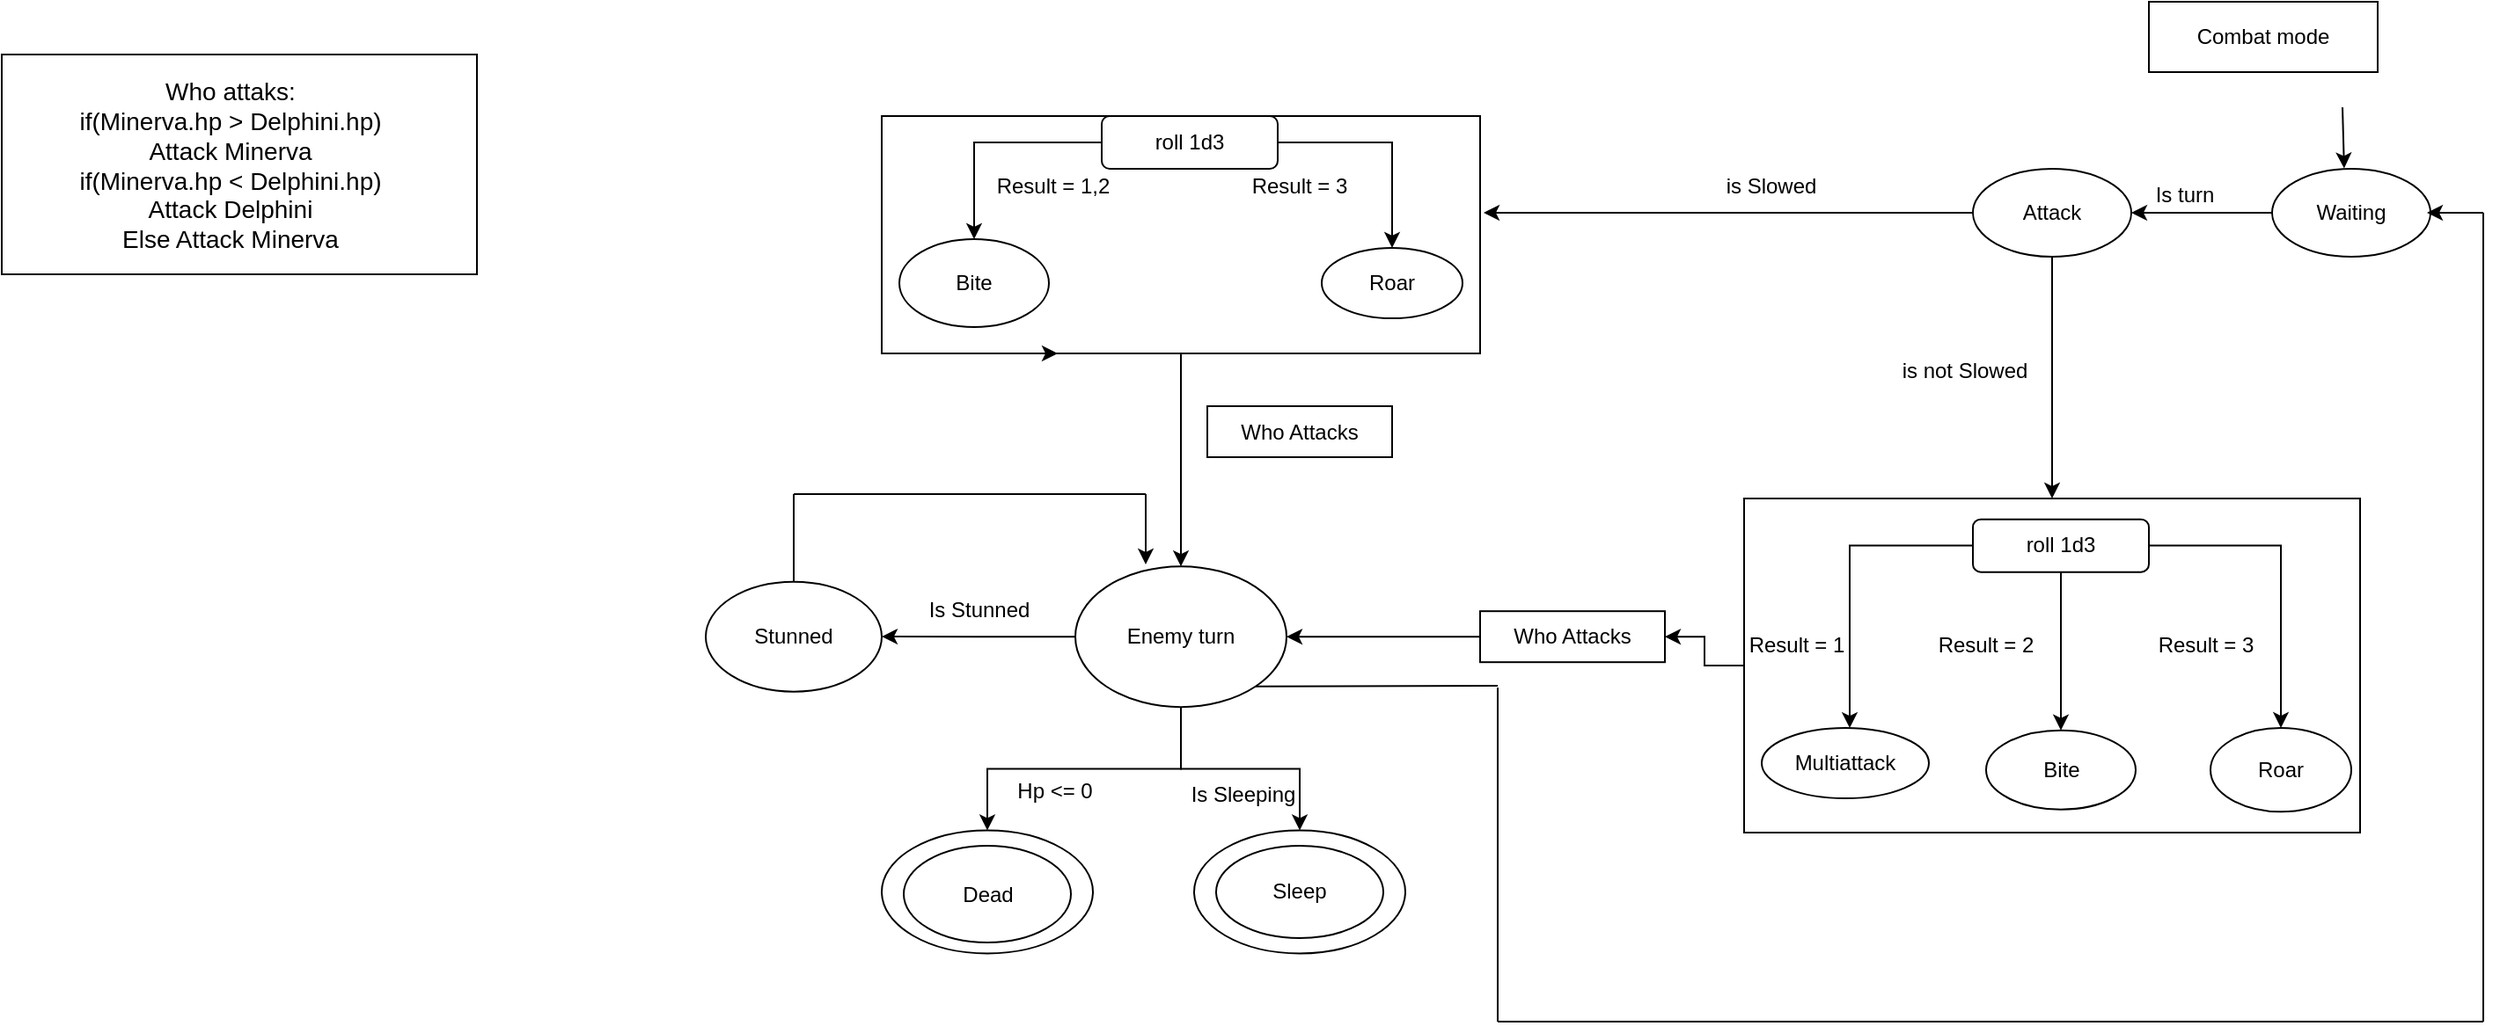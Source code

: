 <mxfile version="14.0.1" type="device" pages="2"><diagram id="P4ZRDU_O6GypaYGWXumH" name="Page-1"><mxGraphModel dx="2957" dy="913" grid="1" gridSize="10" guides="1" tooltips="1" connect="1" arrows="1" fold="1" page="1" pageScale="1" pageWidth="827" pageHeight="1169" math="0" shadow="0"><root><mxCell id="0"/><mxCell id="1" parent="0"/><mxCell id="RdAgjw9jocrTmMNCsOt_-16" value="Combat mode" style="rounded=0;whiteSpace=wrap;html=1;" parent="1" vertex="1"><mxGeometry x="410" y="60" width="130" height="40" as="geometry"/></mxCell><mxCell id="jNStPj_7BNiTXN9v7o3M-4" value="" style="edgeStyle=orthogonalEdgeStyle;rounded=0;orthogonalLoop=1;jettySize=auto;html=1;" edge="1" parent="1" source="2n03pTvJE7GUvqczONaW-2" target="jNStPj_7BNiTXN9v7o3M-3"><mxGeometry relative="1" as="geometry"/></mxCell><mxCell id="2n03pTvJE7GUvqczONaW-2" value="Waiting" style="ellipse;whiteSpace=wrap;html=1;" parent="1" vertex="1"><mxGeometry x="480" y="155" width="90" height="50" as="geometry"/></mxCell><mxCell id="2n03pTvJE7GUvqczONaW-20" value="Stunned" style="ellipse;whiteSpace=wrap;html=1;" parent="1" vertex="1"><mxGeometry x="-410" y="389.84" width="100" height="62.5" as="geometry"/></mxCell><mxCell id="2n03pTvJE7GUvqczONaW-21" value="" style="ellipse;whiteSpace=wrap;html=1;direction=west;" parent="1" vertex="1"><mxGeometry x="-132.5" y="531.25" width="120" height="70" as="geometry"/></mxCell><mxCell id="2n03pTvJE7GUvqczONaW-22" value="Sleep" style="ellipse;whiteSpace=wrap;html=1;" parent="1" vertex="1"><mxGeometry x="-120" y="540" width="95" height="52.5" as="geometry"/></mxCell><mxCell id="jNStPj_7BNiTXN9v7o3M-35" style="edgeStyle=orthogonalEdgeStyle;rounded=0;orthogonalLoop=1;jettySize=auto;html=1;" edge="1" parent="1" source="2n03pTvJE7GUvqczONaW-28" target="jNStPj_7BNiTXN9v7o3M-9"><mxGeometry relative="1" as="geometry"/></mxCell><mxCell id="2n03pTvJE7GUvqczONaW-28" value="" style="rounded=0;whiteSpace=wrap;html=1;" parent="1" vertex="1"><mxGeometry x="-310" y="125" width="340" height="135" as="geometry"/></mxCell><mxCell id="2n03pTvJE7GUvqczONaW-29" value="is Slowed" style="text;html=1;align=center;verticalAlign=middle;resizable=0;points=[];autosize=1;" parent="1" vertex="1"><mxGeometry x="160" y="155" width="70" height="20" as="geometry"/></mxCell><mxCell id="2n03pTvJE7GUvqczONaW-30" value="" style="edgeStyle=orthogonalEdgeStyle;rounded=0;orthogonalLoop=1;jettySize=auto;html=1;" parent="1" source="2n03pTvJE7GUvqczONaW-32" target="2n03pTvJE7GUvqczONaW-33" edge="1"><mxGeometry relative="1" as="geometry"/></mxCell><mxCell id="2n03pTvJE7GUvqczONaW-31" value="" style="edgeStyle=orthogonalEdgeStyle;rounded=0;orthogonalLoop=1;jettySize=auto;html=1;" parent="1" source="2n03pTvJE7GUvqczONaW-32" target="2n03pTvJE7GUvqczONaW-35" edge="1"><mxGeometry relative="1" as="geometry"/></mxCell><mxCell id="2n03pTvJE7GUvqczONaW-32" value="roll 1d3" style="rounded=1;whiteSpace=wrap;html=1;" parent="1" vertex="1"><mxGeometry x="-185" y="125" width="100" height="30" as="geometry"/></mxCell><mxCell id="2n03pTvJE7GUvqczONaW-33" value="Bite" style="ellipse;whiteSpace=wrap;html=1;rounded=1;" parent="1" vertex="1"><mxGeometry x="-300" y="195" width="85" height="50" as="geometry"/></mxCell><mxCell id="2n03pTvJE7GUvqczONaW-34" value="Result = 1,2" style="text;html=1;strokeColor=none;fillColor=none;align=center;verticalAlign=middle;whiteSpace=wrap;rounded=0;rotation=0;" parent="1" vertex="1"><mxGeometry x="-250" y="155" width="75" height="20" as="geometry"/></mxCell><mxCell id="2n03pTvJE7GUvqczONaW-35" value="Roar" style="ellipse;whiteSpace=wrap;html=1;rounded=1;" parent="1" vertex="1"><mxGeometry x="-60" y="200" width="80" height="40" as="geometry"/></mxCell><mxCell id="2n03pTvJE7GUvqczONaW-36" value="Result = 3" style="text;html=1;strokeColor=none;fillColor=none;align=center;verticalAlign=middle;whiteSpace=wrap;rounded=0;rotation=0;" parent="1" vertex="1"><mxGeometry x="-110" y="155" width="75" height="20" as="geometry"/></mxCell><mxCell id="jNStPj_7BNiTXN9v7o3M-10" value="" style="edgeStyle=orthogonalEdgeStyle;rounded=0;orthogonalLoop=1;jettySize=auto;html=1;" edge="1" parent="1" source="jNStPj_7BNiTXN9v7o3M-13" target="jNStPj_7BNiTXN9v7o3M-9"><mxGeometry relative="1" as="geometry"/></mxCell><mxCell id="2n03pTvJE7GUvqczONaW-54" value="" style="whiteSpace=wrap;html=1;" parent="1" vertex="1"><mxGeometry x="180" y="342.5" width="350" height="190" as="geometry"/></mxCell><mxCell id="2n03pTvJE7GUvqczONaW-56" value="is not Slowed" style="text;html=1;align=center;verticalAlign=middle;resizable=0;points=[];autosize=1;" parent="1" vertex="1"><mxGeometry x="260" y="260" width="90" height="20" as="geometry"/></mxCell><mxCell id="2n03pTvJE7GUvqczONaW-57" value="" style="edgeStyle=orthogonalEdgeStyle;rounded=0;orthogonalLoop=1;jettySize=auto;html=1;" parent="1" source="2n03pTvJE7GUvqczONaW-60" target="2n03pTvJE7GUvqczONaW-61" edge="1"><mxGeometry relative="1" as="geometry"><Array as="points"><mxPoint x="240" y="369.5"/></Array></mxGeometry></mxCell><mxCell id="2n03pTvJE7GUvqczONaW-58" value="" style="edgeStyle=orthogonalEdgeStyle;rounded=0;orthogonalLoop=1;jettySize=auto;html=1;" parent="1" source="2n03pTvJE7GUvqczONaW-60" target="2n03pTvJE7GUvqczONaW-63" edge="1"><mxGeometry relative="1" as="geometry"/></mxCell><mxCell id="2n03pTvJE7GUvqczONaW-59" value="" style="edgeStyle=orthogonalEdgeStyle;rounded=0;orthogonalLoop=1;jettySize=auto;html=1;" parent="1" source="2n03pTvJE7GUvqczONaW-60" target="2n03pTvJE7GUvqczONaW-65" edge="1"><mxGeometry relative="1" as="geometry"/></mxCell><mxCell id="2n03pTvJE7GUvqczONaW-60" value="roll 1d3" style="rounded=1;whiteSpace=wrap;html=1;" parent="1" vertex="1"><mxGeometry x="310" y="354.34" width="100" height="30" as="geometry"/></mxCell><mxCell id="2n03pTvJE7GUvqczONaW-61" value="Multiattack" style="ellipse;whiteSpace=wrap;html=1;rounded=1;" parent="1" vertex="1"><mxGeometry x="190" y="473.03" width="95" height="40" as="geometry"/></mxCell><mxCell id="2n03pTvJE7GUvqczONaW-62" value="Result = 1" style="text;html=1;strokeColor=none;fillColor=none;align=center;verticalAlign=middle;whiteSpace=wrap;rounded=0;" parent="1" vertex="1"><mxGeometry x="180" y="408.09" width="60" height="35" as="geometry"/></mxCell><mxCell id="2n03pTvJE7GUvqczONaW-63" value="Bite" style="ellipse;whiteSpace=wrap;html=1;rounded=1;" parent="1" vertex="1"><mxGeometry x="317.5" y="474.34" width="85" height="45" as="geometry"/></mxCell><mxCell id="2n03pTvJE7GUvqczONaW-64" value="Result = 2" style="text;html=1;strokeColor=none;fillColor=none;align=center;verticalAlign=middle;whiteSpace=wrap;rounded=0;" parent="1" vertex="1"><mxGeometry x="285" y="415.59" width="65" height="20" as="geometry"/></mxCell><mxCell id="2n03pTvJE7GUvqczONaW-65" value="Roar" style="ellipse;whiteSpace=wrap;html=1;rounded=1;" parent="1" vertex="1"><mxGeometry x="445" y="473.03" width="80" height="47.63" as="geometry"/></mxCell><mxCell id="2n03pTvJE7GUvqczONaW-66" value="Result = 3" style="text;html=1;strokeColor=none;fillColor=none;align=center;verticalAlign=middle;whiteSpace=wrap;rounded=0;" parent="1" vertex="1"><mxGeometry x="410" y="415.59" width="65" height="20" as="geometry"/></mxCell><mxCell id="2n03pTvJE7GUvqczONaW-73" value="Is Sleeping" style="text;html=1;align=center;verticalAlign=middle;resizable=0;points=[];autosize=1;" parent="1" vertex="1"><mxGeometry x="-140" y="500.66" width="70" height="20" as="geometry"/></mxCell><mxCell id="2n03pTvJE7GUvqczONaW-76" value="Is Stunned" style="text;html=1;align=center;verticalAlign=middle;resizable=0;points=[];autosize=1;" parent="1" vertex="1"><mxGeometry x="-290" y="395.59" width="70" height="20" as="geometry"/></mxCell><mxCell id="jNStPj_7BNiTXN9v7o3M-2" value="" style="endArrow=classic;html=1;entryX=0.455;entryY=-0.006;entryDx=0;entryDy=0;entryPerimeter=0;" edge="1" parent="1" target="2n03pTvJE7GUvqczONaW-2"><mxGeometry width="50" height="50" relative="1" as="geometry"><mxPoint x="520" y="120" as="sourcePoint"/><mxPoint x="550" y="140" as="targetPoint"/></mxGeometry></mxCell><mxCell id="jNStPj_7BNiTXN9v7o3M-6" style="edgeStyle=orthogonalEdgeStyle;rounded=0;orthogonalLoop=1;jettySize=auto;html=1;" edge="1" parent="1" source="jNStPj_7BNiTXN9v7o3M-3"><mxGeometry relative="1" as="geometry"><mxPoint x="32" y="180" as="targetPoint"/></mxGeometry></mxCell><mxCell id="jNStPj_7BNiTXN9v7o3M-7" style="edgeStyle=orthogonalEdgeStyle;rounded=0;orthogonalLoop=1;jettySize=auto;html=1;" edge="1" parent="1" source="jNStPj_7BNiTXN9v7o3M-3" target="2n03pTvJE7GUvqczONaW-54"><mxGeometry relative="1" as="geometry"/></mxCell><mxCell id="jNStPj_7BNiTXN9v7o3M-3" value="Attack" style="ellipse;whiteSpace=wrap;html=1;" vertex="1" parent="1"><mxGeometry x="310" y="155" width="90" height="50" as="geometry"/></mxCell><mxCell id="jNStPj_7BNiTXN9v7o3M-5" value="Is turn" style="text;html=1;align=center;verticalAlign=middle;resizable=0;points=[];autosize=1;" vertex="1" parent="1"><mxGeometry x="405" y="160" width="50" height="20" as="geometry"/></mxCell><mxCell id="jNStPj_7BNiTXN9v7o3M-30" style="edgeStyle=orthogonalEdgeStyle;rounded=0;orthogonalLoop=1;jettySize=auto;html=1;" edge="1" parent="1" source="jNStPj_7BNiTXN9v7o3M-9" target="2n03pTvJE7GUvqczONaW-20"><mxGeometry relative="1" as="geometry"/></mxCell><mxCell id="jNStPj_7BNiTXN9v7o3M-43" style="edgeStyle=orthogonalEdgeStyle;rounded=0;orthogonalLoop=1;jettySize=auto;html=1;entryX=0.5;entryY=1;entryDx=0;entryDy=0;" edge="1" parent="1" source="jNStPj_7BNiTXN9v7o3M-9" target="jNStPj_7BNiTXN9v7o3M-27"><mxGeometry relative="1" as="geometry"/></mxCell><mxCell id="jNStPj_7BNiTXN9v7o3M-45" style="edgeStyle=orthogonalEdgeStyle;rounded=0;orthogonalLoop=1;jettySize=auto;html=1;" edge="1" parent="1" source="jNStPj_7BNiTXN9v7o3M-9" target="2n03pTvJE7GUvqczONaW-21"><mxGeometry relative="1" as="geometry"/></mxCell><mxCell id="jNStPj_7BNiTXN9v7o3M-9" value="Enemy turn" style="ellipse;whiteSpace=wrap;html=1;" vertex="1" parent="1"><mxGeometry x="-200" y="381.09" width="120" height="80" as="geometry"/></mxCell><mxCell id="jNStPj_7BNiTXN9v7o3M-14" value="Who Attacks" style="rounded=0;whiteSpace=wrap;html=1;" vertex="1" parent="1"><mxGeometry x="-125" y="290" width="105" height="29" as="geometry"/></mxCell><mxCell id="jNStPj_7BNiTXN9v7o3M-15" value="" style="rounded=0;whiteSpace=wrap;html=1;" vertex="1" parent="1"><mxGeometry x="-810" y="90" width="270" height="125" as="geometry"/></mxCell><mxCell id="jNStPj_7BNiTXN9v7o3M-16" value="&lt;font style=&quot;font-size: 14px&quot;&gt;Who attaks:&lt;br&gt;if(Minerva.hp &amp;gt; Delphini.hp)&lt;br&gt;Attack Minerva&lt;br&gt;if(Minerva.hp &amp;lt; Delphini.hp)&lt;br&gt;Attack Delphini&lt;br&gt;Else Attack Minerva&lt;/font&gt;" style="text;html=1;strokeColor=none;fillColor=none;align=center;verticalAlign=middle;whiteSpace=wrap;rounded=0;" vertex="1" parent="1"><mxGeometry x="-810" y="92.5" width="260" height="120" as="geometry"/></mxCell><mxCell id="jNStPj_7BNiTXN9v7o3M-27" value="" style="ellipse;whiteSpace=wrap;html=1;direction=west;" vertex="1" parent="1"><mxGeometry x="-310" y="531.25" width="120" height="70" as="geometry"/></mxCell><mxCell id="jNStPj_7BNiTXN9v7o3M-28" value="Dead" style="ellipse;whiteSpace=wrap;html=1;" vertex="1" parent="1"><mxGeometry x="-297.5" y="540" width="95" height="55" as="geometry"/></mxCell><mxCell id="jNStPj_7BNiTXN9v7o3M-29" value="Hp &amp;lt;= 0" style="text;html=1;align=center;verticalAlign=middle;resizable=0;points=[];autosize=1;" vertex="1" parent="1"><mxGeometry x="-242.5" y="499.34" width="60" height="20" as="geometry"/></mxCell><mxCell id="jNStPj_7BNiTXN9v7o3M-13" value="Who Attacks" style="rounded=0;whiteSpace=wrap;html=1;" vertex="1" parent="1"><mxGeometry x="30" y="406.59" width="105" height="29" as="geometry"/></mxCell><mxCell id="jNStPj_7BNiTXN9v7o3M-33" value="" style="edgeStyle=orthogonalEdgeStyle;rounded=0;orthogonalLoop=1;jettySize=auto;html=1;" edge="1" parent="1" source="2n03pTvJE7GUvqczONaW-54" target="jNStPj_7BNiTXN9v7o3M-13"><mxGeometry relative="1" as="geometry"><mxPoint x="180" y="437.5" as="sourcePoint"/><mxPoint x="-50" y="437.5" as="targetPoint"/></mxGeometry></mxCell><mxCell id="jNStPj_7BNiTXN9v7o3M-34" style="edgeStyle=orthogonalEdgeStyle;rounded=0;orthogonalLoop=1;jettySize=auto;html=1;exitX=0.25;exitY=1;exitDx=0;exitDy=0;entryX=0.294;entryY=0.998;entryDx=0;entryDy=0;entryPerimeter=0;" edge="1" parent="1" source="2n03pTvJE7GUvqczONaW-28" target="2n03pTvJE7GUvqczONaW-28"><mxGeometry relative="1" as="geometry"/></mxCell><mxCell id="jNStPj_7BNiTXN9v7o3M-39" value="" style="endArrow=none;html=1;exitX=0.5;exitY=0;exitDx=0;exitDy=0;" edge="1" parent="1" source="2n03pTvJE7GUvqczONaW-20"><mxGeometry width="50" height="50" relative="1" as="geometry"><mxPoint x="-400" y="319" as="sourcePoint"/><mxPoint x="-360" y="340" as="targetPoint"/></mxGeometry></mxCell><mxCell id="jNStPj_7BNiTXN9v7o3M-40" value="" style="endArrow=none;html=1;" edge="1" parent="1"><mxGeometry width="50" height="50" relative="1" as="geometry"><mxPoint x="-360" y="340" as="sourcePoint"/><mxPoint x="-160" y="340" as="targetPoint"/></mxGeometry></mxCell><mxCell id="jNStPj_7BNiTXN9v7o3M-41" value="" style="endArrow=classic;html=1;" edge="1" parent="1"><mxGeometry width="50" height="50" relative="1" as="geometry"><mxPoint x="-160" y="340" as="sourcePoint"/><mxPoint x="-160" y="380" as="targetPoint"/></mxGeometry></mxCell><mxCell id="jNStPj_7BNiTXN9v7o3M-52" value="" style="endArrow=none;html=1;exitX=1;exitY=1;exitDx=0;exitDy=0;" edge="1" parent="1" source="jNStPj_7BNiTXN9v7o3M-9"><mxGeometry width="50" height="50" relative="1" as="geometry"><mxPoint x="60" y="563.03" as="sourcePoint"/><mxPoint x="40" y="449" as="targetPoint"/></mxGeometry></mxCell><mxCell id="jNStPj_7BNiTXN9v7o3M-53" value="" style="endArrow=none;html=1;" edge="1" parent="1"><mxGeometry width="50" height="50" relative="1" as="geometry"><mxPoint x="40" y="640" as="sourcePoint"/><mxPoint x="40" y="450" as="targetPoint"/></mxGeometry></mxCell><mxCell id="jNStPj_7BNiTXN9v7o3M-54" value="" style="endArrow=none;html=1;" edge="1" parent="1"><mxGeometry width="50" height="50" relative="1" as="geometry"><mxPoint x="40" y="640" as="sourcePoint"/><mxPoint x="600" y="640" as="targetPoint"/></mxGeometry></mxCell><mxCell id="jNStPj_7BNiTXN9v7o3M-55" value="" style="endArrow=none;html=1;" edge="1" parent="1"><mxGeometry width="50" height="50" relative="1" as="geometry"><mxPoint x="600" y="640" as="sourcePoint"/><mxPoint x="600" y="180" as="targetPoint"/></mxGeometry></mxCell><mxCell id="jNStPj_7BNiTXN9v7o3M-56" value="" style="endArrow=classic;html=1;" edge="1" parent="1"><mxGeometry width="50" height="50" relative="1" as="geometry"><mxPoint x="600" y="180" as="sourcePoint"/><mxPoint x="568" y="180" as="targetPoint"/></mxGeometry></mxCell></root></mxGraphModel></diagram><diagram id="3MFpjJoEkIYdZgymuWGv" name="Page-2"><mxGraphModel dx="1022" dy="1875" grid="1" gridSize="10" guides="1" tooltips="1" connect="1" arrows="1" fold="1" page="1" pageScale="1" pageWidth="827" pageHeight="1169" math="0" shadow="0"><root><mxCell id="H__SktCJTJ-qRmfpocOp-0"/><mxCell id="H__SktCJTJ-qRmfpocOp-1" parent="H__SktCJTJ-qRmfpocOp-0"/><mxCell id="0wc1SDOCddCL8JYk8Won-0" value="Exploration mode" style="rounded=0;whiteSpace=wrap;html=1;" parent="H__SktCJTJ-qRmfpocOp-1" vertex="1"><mxGeometry x="50" y="-120" width="120" height="40" as="geometry"/></mxCell><mxCell id="0wc1SDOCddCL8JYk8Won-1" value="" style="endArrow=classic;html=1;" parent="H__SktCJTJ-qRmfpocOp-1" target="0wc1SDOCddCL8JYk8Won-2" edge="1"><mxGeometry width="50" height="50" relative="1" as="geometry"><mxPoint x="50" y="-30" as="sourcePoint"/><mxPoint x="130" y="-30" as="targetPoint"/></mxGeometry></mxCell><mxCell id="0wc1SDOCddCL8JYk8Won-2" value="IDLE" style="ellipse;whiteSpace=wrap;html=1;" parent="H__SktCJTJ-qRmfpocOp-1" vertex="1"><mxGeometry x="100" y="-60" width="100" height="60" as="geometry"/></mxCell><mxCell id="0wc1SDOCddCL8JYk8Won-3" value="" style="endArrow=classic;html=1;exitX=1;exitY=0.5;exitDx=0;exitDy=0;" parent="H__SktCJTJ-qRmfpocOp-1" source="0wc1SDOCddCL8JYk8Won-2" edge="1"><mxGeometry width="50" height="50" relative="1" as="geometry"><mxPoint x="400" y="150" as="sourcePoint"/><mxPoint x="430" y="-30" as="targetPoint"/></mxGeometry></mxCell><mxCell id="0wc1SDOCddCL8JYk8Won-4" value="See Minerva and Delphini" style="text;html=1;align=center;verticalAlign=middle;resizable=0;points=[];autosize=1;" parent="H__SktCJTJ-qRmfpocOp-1" vertex="1"><mxGeometry x="230" y="-60" width="150" height="20" as="geometry"/></mxCell><mxCell id="0wc1SDOCddCL8JYk8Won-5" value="Aggressive" style="ellipse;whiteSpace=wrap;html=1;" parent="H__SktCJTJ-qRmfpocOp-1" vertex="1"><mxGeometry x="430" y="-60" width="90" height="60" as="geometry"/></mxCell><mxCell id="0wc1SDOCddCL8JYk8Won-6" value="" style="curved=1;endArrow=classic;html=1;exitX=0.5;exitY=1;exitDx=0;exitDy=0;" parent="H__SktCJTJ-qRmfpocOp-1" source="0wc1SDOCddCL8JYk8Won-2" target="0wc1SDOCddCL8JYk8Won-2" edge="1"><mxGeometry width="50" height="50" relative="1" as="geometry"><mxPoint x="70" y="50" as="sourcePoint"/><mxPoint x="120" as="targetPoint"/><Array as="points"><mxPoint x="160" y="30"/><mxPoint x="130" y="40"/><mxPoint x="100" y="30"/><mxPoint x="100"/></Array></mxGeometry></mxCell><mxCell id="0wc1SDOCddCL8JYk8Won-7" value="Rests" style="text;html=1;align=center;verticalAlign=middle;resizable=0;points=[];autosize=1;" parent="H__SktCJTJ-qRmfpocOp-1" vertex="1"><mxGeometry x="90" y="40" width="50" height="20" as="geometry"/></mxCell></root></mxGraphModel></diagram></mxfile>